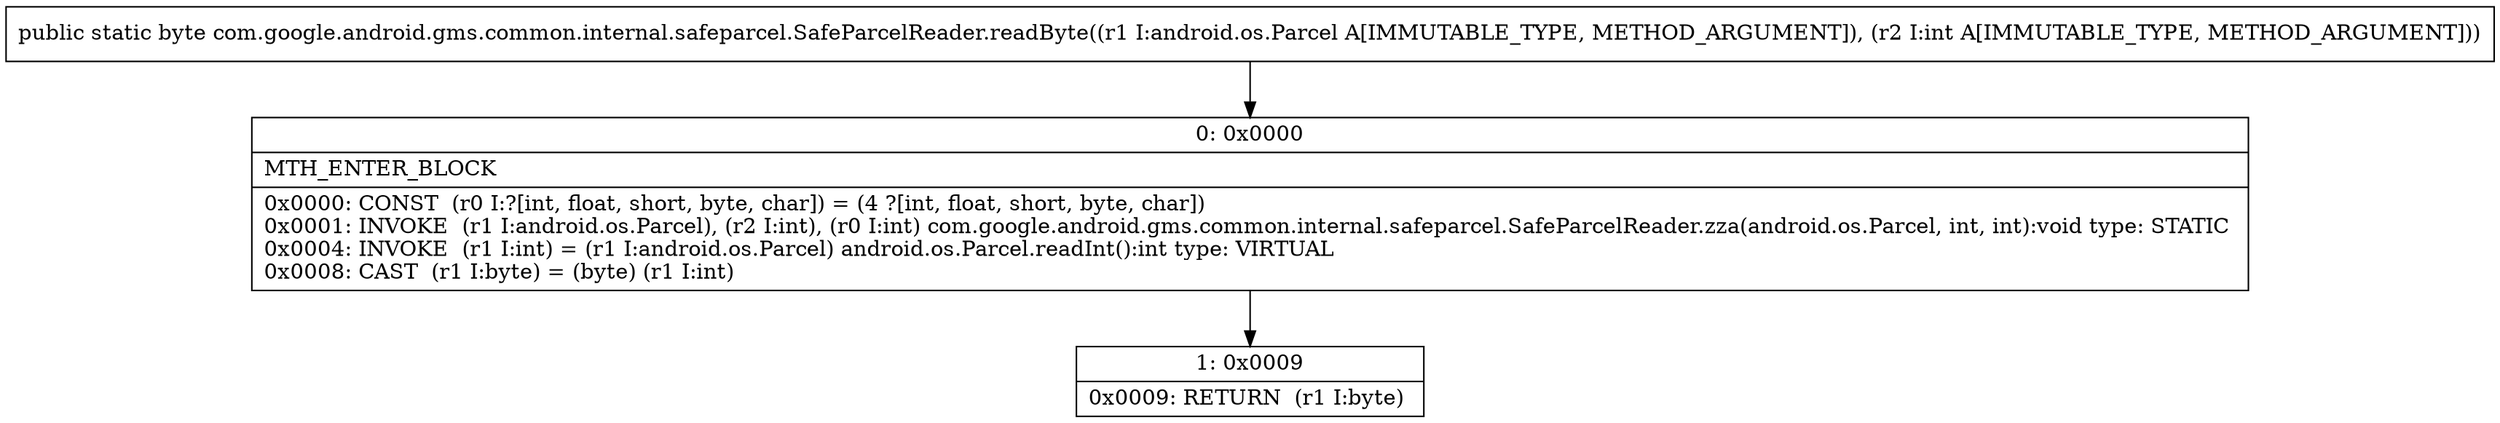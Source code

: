 digraph "CFG forcom.google.android.gms.common.internal.safeparcel.SafeParcelReader.readByte(Landroid\/os\/Parcel;I)B" {
Node_0 [shape=record,label="{0\:\ 0x0000|MTH_ENTER_BLOCK\l|0x0000: CONST  (r0 I:?[int, float, short, byte, char]) = (4 ?[int, float, short, byte, char]) \l0x0001: INVOKE  (r1 I:android.os.Parcel), (r2 I:int), (r0 I:int) com.google.android.gms.common.internal.safeparcel.SafeParcelReader.zza(android.os.Parcel, int, int):void type: STATIC \l0x0004: INVOKE  (r1 I:int) = (r1 I:android.os.Parcel) android.os.Parcel.readInt():int type: VIRTUAL \l0x0008: CAST  (r1 I:byte) = (byte) (r1 I:int) \l}"];
Node_1 [shape=record,label="{1\:\ 0x0009|0x0009: RETURN  (r1 I:byte) \l}"];
MethodNode[shape=record,label="{public static byte com.google.android.gms.common.internal.safeparcel.SafeParcelReader.readByte((r1 I:android.os.Parcel A[IMMUTABLE_TYPE, METHOD_ARGUMENT]), (r2 I:int A[IMMUTABLE_TYPE, METHOD_ARGUMENT])) }"];
MethodNode -> Node_0;
Node_0 -> Node_1;
}

